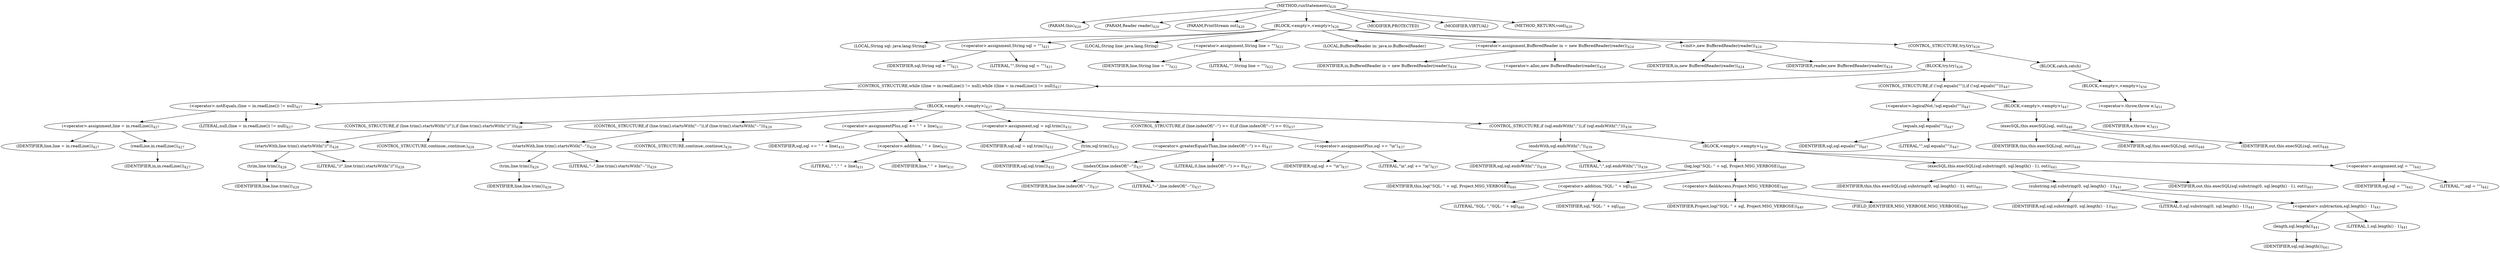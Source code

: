 digraph "runStatements" {  
"945" [label = <(METHOD,runStatements)<SUB>420</SUB>> ]
"57" [label = <(PARAM,this)<SUB>420</SUB>> ]
"946" [label = <(PARAM,Reader reader)<SUB>420</SUB>> ]
"947" [label = <(PARAM,PrintStream out)<SUB>420</SUB>> ]
"948" [label = <(BLOCK,&lt;empty&gt;,&lt;empty&gt;)<SUB>420</SUB>> ]
"949" [label = <(LOCAL,String sql: java.lang.String)> ]
"950" [label = <(&lt;operator&gt;.assignment,String sql = &quot;&quot;)<SUB>421</SUB>> ]
"951" [label = <(IDENTIFIER,sql,String sql = &quot;&quot;)<SUB>421</SUB>> ]
"952" [label = <(LITERAL,&quot;&quot;,String sql = &quot;&quot;)<SUB>421</SUB>> ]
"953" [label = <(LOCAL,String line: java.lang.String)> ]
"954" [label = <(&lt;operator&gt;.assignment,String line = &quot;&quot;)<SUB>422</SUB>> ]
"955" [label = <(IDENTIFIER,line,String line = &quot;&quot;)<SUB>422</SUB>> ]
"956" [label = <(LITERAL,&quot;&quot;,String line = &quot;&quot;)<SUB>422</SUB>> ]
"55" [label = <(LOCAL,BufferedReader in: java.io.BufferedReader)> ]
"957" [label = <(&lt;operator&gt;.assignment,BufferedReader in = new BufferedReader(reader))<SUB>424</SUB>> ]
"958" [label = <(IDENTIFIER,in,BufferedReader in = new BufferedReader(reader))<SUB>424</SUB>> ]
"959" [label = <(&lt;operator&gt;.alloc,new BufferedReader(reader))<SUB>424</SUB>> ]
"960" [label = <(&lt;init&gt;,new BufferedReader(reader))<SUB>424</SUB>> ]
"54" [label = <(IDENTIFIER,in,new BufferedReader(reader))<SUB>424</SUB>> ]
"961" [label = <(IDENTIFIER,reader,new BufferedReader(reader))<SUB>424</SUB>> ]
"962" [label = <(CONTROL_STRUCTURE,try,try)<SUB>426</SUB>> ]
"963" [label = <(BLOCK,try,try)<SUB>426</SUB>> ]
"964" [label = <(CONTROL_STRUCTURE,while ((line = in.readLine()) != null),while ((line = in.readLine()) != null))<SUB>427</SUB>> ]
"965" [label = <(&lt;operator&gt;.notEquals,(line = in.readLine()) != null)<SUB>427</SUB>> ]
"966" [label = <(&lt;operator&gt;.assignment,line = in.readLine())<SUB>427</SUB>> ]
"967" [label = <(IDENTIFIER,line,line = in.readLine())<SUB>427</SUB>> ]
"968" [label = <(readLine,in.readLine())<SUB>427</SUB>> ]
"969" [label = <(IDENTIFIER,in,in.readLine())<SUB>427</SUB>> ]
"970" [label = <(LITERAL,null,(line = in.readLine()) != null)<SUB>427</SUB>> ]
"971" [label = <(BLOCK,&lt;empty&gt;,&lt;empty&gt;)<SUB>427</SUB>> ]
"972" [label = <(CONTROL_STRUCTURE,if (line.trim().startsWith(&quot;//&quot;)),if (line.trim().startsWith(&quot;//&quot;)))<SUB>428</SUB>> ]
"973" [label = <(startsWith,line.trim().startsWith(&quot;//&quot;))<SUB>428</SUB>> ]
"974" [label = <(trim,line.trim())<SUB>428</SUB>> ]
"975" [label = <(IDENTIFIER,line,line.trim())<SUB>428</SUB>> ]
"976" [label = <(LITERAL,&quot;//&quot;,line.trim().startsWith(&quot;//&quot;))<SUB>428</SUB>> ]
"977" [label = <(CONTROL_STRUCTURE,continue;,continue;)<SUB>428</SUB>> ]
"978" [label = <(CONTROL_STRUCTURE,if (line.trim().startsWith(&quot;--&quot;)),if (line.trim().startsWith(&quot;--&quot;)))<SUB>429</SUB>> ]
"979" [label = <(startsWith,line.trim().startsWith(&quot;--&quot;))<SUB>429</SUB>> ]
"980" [label = <(trim,line.trim())<SUB>429</SUB>> ]
"981" [label = <(IDENTIFIER,line,line.trim())<SUB>429</SUB>> ]
"982" [label = <(LITERAL,&quot;--&quot;,line.trim().startsWith(&quot;--&quot;))<SUB>429</SUB>> ]
"983" [label = <(CONTROL_STRUCTURE,continue;,continue;)<SUB>429</SUB>> ]
"984" [label = <(&lt;operator&gt;.assignmentPlus,sql += &quot; &quot; + line)<SUB>431</SUB>> ]
"985" [label = <(IDENTIFIER,sql,sql += &quot; &quot; + line)<SUB>431</SUB>> ]
"986" [label = <(&lt;operator&gt;.addition,&quot; &quot; + line)<SUB>431</SUB>> ]
"987" [label = <(LITERAL,&quot; &quot;,&quot; &quot; + line)<SUB>431</SUB>> ]
"988" [label = <(IDENTIFIER,line,&quot; &quot; + line)<SUB>431</SUB>> ]
"989" [label = <(&lt;operator&gt;.assignment,sql = sql.trim())<SUB>432</SUB>> ]
"990" [label = <(IDENTIFIER,sql,sql = sql.trim())<SUB>432</SUB>> ]
"991" [label = <(trim,sql.trim())<SUB>432</SUB>> ]
"992" [label = <(IDENTIFIER,sql,sql.trim())<SUB>432</SUB>> ]
"993" [label = <(CONTROL_STRUCTURE,if (line.indexOf(&quot;--&quot;) &gt;= 0),if (line.indexOf(&quot;--&quot;) &gt;= 0))<SUB>437</SUB>> ]
"994" [label = <(&lt;operator&gt;.greaterEqualsThan,line.indexOf(&quot;--&quot;) &gt;= 0)<SUB>437</SUB>> ]
"995" [label = <(indexOf,line.indexOf(&quot;--&quot;))<SUB>437</SUB>> ]
"996" [label = <(IDENTIFIER,line,line.indexOf(&quot;--&quot;))<SUB>437</SUB>> ]
"997" [label = <(LITERAL,&quot;--&quot;,line.indexOf(&quot;--&quot;))<SUB>437</SUB>> ]
"998" [label = <(LITERAL,0,line.indexOf(&quot;--&quot;) &gt;= 0)<SUB>437</SUB>> ]
"999" [label = <(&lt;operator&gt;.assignmentPlus,sql += &quot;\n&quot;)<SUB>437</SUB>> ]
"1000" [label = <(IDENTIFIER,sql,sql += &quot;\n&quot;)<SUB>437</SUB>> ]
"1001" [label = <(LITERAL,&quot;\n&quot;,sql += &quot;\n&quot;)<SUB>437</SUB>> ]
"1002" [label = <(CONTROL_STRUCTURE,if (sql.endsWith(&quot;;&quot;)),if (sql.endsWith(&quot;;&quot;)))<SUB>439</SUB>> ]
"1003" [label = <(endsWith,sql.endsWith(&quot;;&quot;))<SUB>439</SUB>> ]
"1004" [label = <(IDENTIFIER,sql,sql.endsWith(&quot;;&quot;))<SUB>439</SUB>> ]
"1005" [label = <(LITERAL,&quot;;&quot;,sql.endsWith(&quot;;&quot;))<SUB>439</SUB>> ]
"1006" [label = <(BLOCK,&lt;empty&gt;,&lt;empty&gt;)<SUB>439</SUB>> ]
"1007" [label = <(log,log(&quot;SQL: &quot; + sql, Project.MSG_VERBOSE))<SUB>440</SUB>> ]
"56" [label = <(IDENTIFIER,this,log(&quot;SQL: &quot; + sql, Project.MSG_VERBOSE))<SUB>440</SUB>> ]
"1008" [label = <(&lt;operator&gt;.addition,&quot;SQL: &quot; + sql)<SUB>440</SUB>> ]
"1009" [label = <(LITERAL,&quot;SQL: &quot;,&quot;SQL: &quot; + sql)<SUB>440</SUB>> ]
"1010" [label = <(IDENTIFIER,sql,&quot;SQL: &quot; + sql)<SUB>440</SUB>> ]
"1011" [label = <(&lt;operator&gt;.fieldAccess,Project.MSG_VERBOSE)<SUB>440</SUB>> ]
"1012" [label = <(IDENTIFIER,Project,log(&quot;SQL: &quot; + sql, Project.MSG_VERBOSE))<SUB>440</SUB>> ]
"1013" [label = <(FIELD_IDENTIFIER,MSG_VERBOSE,MSG_VERBOSE)<SUB>440</SUB>> ]
"1014" [label = <(execSQL,this.execSQL(sql.substring(0, sql.length() - 1), out))<SUB>441</SUB>> ]
"58" [label = <(IDENTIFIER,this,this.execSQL(sql.substring(0, sql.length() - 1), out))<SUB>441</SUB>> ]
"1015" [label = <(substring,sql.substring(0, sql.length() - 1))<SUB>441</SUB>> ]
"1016" [label = <(IDENTIFIER,sql,sql.substring(0, sql.length() - 1))<SUB>441</SUB>> ]
"1017" [label = <(LITERAL,0,sql.substring(0, sql.length() - 1))<SUB>441</SUB>> ]
"1018" [label = <(&lt;operator&gt;.subtraction,sql.length() - 1)<SUB>441</SUB>> ]
"1019" [label = <(length,sql.length())<SUB>441</SUB>> ]
"1020" [label = <(IDENTIFIER,sql,sql.length())<SUB>441</SUB>> ]
"1021" [label = <(LITERAL,1,sql.length() - 1)<SUB>441</SUB>> ]
"1022" [label = <(IDENTIFIER,out,this.execSQL(sql.substring(0, sql.length() - 1), out))<SUB>441</SUB>> ]
"1023" [label = <(&lt;operator&gt;.assignment,sql = &quot;&quot;)<SUB>442</SUB>> ]
"1024" [label = <(IDENTIFIER,sql,sql = &quot;&quot;)<SUB>442</SUB>> ]
"1025" [label = <(LITERAL,&quot;&quot;,sql = &quot;&quot;)<SUB>442</SUB>> ]
"1026" [label = <(CONTROL_STRUCTURE,if (!sql.equals(&quot;&quot;)),if (!sql.equals(&quot;&quot;)))<SUB>447</SUB>> ]
"1027" [label = <(&lt;operator&gt;.logicalNot,!sql.equals(&quot;&quot;))<SUB>447</SUB>> ]
"1028" [label = <(equals,sql.equals(&quot;&quot;))<SUB>447</SUB>> ]
"1029" [label = <(IDENTIFIER,sql,sql.equals(&quot;&quot;))<SUB>447</SUB>> ]
"1030" [label = <(LITERAL,&quot;&quot;,sql.equals(&quot;&quot;))<SUB>447</SUB>> ]
"1031" [label = <(BLOCK,&lt;empty&gt;,&lt;empty&gt;)<SUB>447</SUB>> ]
"1032" [label = <(execSQL,this.execSQL(sql, out))<SUB>448</SUB>> ]
"59" [label = <(IDENTIFIER,this,this.execSQL(sql, out))<SUB>448</SUB>> ]
"1033" [label = <(IDENTIFIER,sql,this.execSQL(sql, out))<SUB>448</SUB>> ]
"1034" [label = <(IDENTIFIER,out,this.execSQL(sql, out))<SUB>448</SUB>> ]
"1035" [label = <(BLOCK,catch,catch)> ]
"1036" [label = <(BLOCK,&lt;empty&gt;,&lt;empty&gt;)<SUB>450</SUB>> ]
"1037" [label = <(&lt;operator&gt;.throw,throw e;)<SUB>451</SUB>> ]
"1038" [label = <(IDENTIFIER,e,throw e;)<SUB>451</SUB>> ]
"1039" [label = <(MODIFIER,PROTECTED)> ]
"1040" [label = <(MODIFIER,VIRTUAL)> ]
"1041" [label = <(METHOD_RETURN,void)<SUB>420</SUB>> ]
  "945" -> "57" 
  "945" -> "946" 
  "945" -> "947" 
  "945" -> "948" 
  "945" -> "1039" 
  "945" -> "1040" 
  "945" -> "1041" 
  "948" -> "949" 
  "948" -> "950" 
  "948" -> "953" 
  "948" -> "954" 
  "948" -> "55" 
  "948" -> "957" 
  "948" -> "960" 
  "948" -> "962" 
  "950" -> "951" 
  "950" -> "952" 
  "954" -> "955" 
  "954" -> "956" 
  "957" -> "958" 
  "957" -> "959" 
  "960" -> "54" 
  "960" -> "961" 
  "962" -> "963" 
  "962" -> "1035" 
  "963" -> "964" 
  "963" -> "1026" 
  "964" -> "965" 
  "964" -> "971" 
  "965" -> "966" 
  "965" -> "970" 
  "966" -> "967" 
  "966" -> "968" 
  "968" -> "969" 
  "971" -> "972" 
  "971" -> "978" 
  "971" -> "984" 
  "971" -> "989" 
  "971" -> "993" 
  "971" -> "1002" 
  "972" -> "973" 
  "972" -> "977" 
  "973" -> "974" 
  "973" -> "976" 
  "974" -> "975" 
  "978" -> "979" 
  "978" -> "983" 
  "979" -> "980" 
  "979" -> "982" 
  "980" -> "981" 
  "984" -> "985" 
  "984" -> "986" 
  "986" -> "987" 
  "986" -> "988" 
  "989" -> "990" 
  "989" -> "991" 
  "991" -> "992" 
  "993" -> "994" 
  "993" -> "999" 
  "994" -> "995" 
  "994" -> "998" 
  "995" -> "996" 
  "995" -> "997" 
  "999" -> "1000" 
  "999" -> "1001" 
  "1002" -> "1003" 
  "1002" -> "1006" 
  "1003" -> "1004" 
  "1003" -> "1005" 
  "1006" -> "1007" 
  "1006" -> "1014" 
  "1006" -> "1023" 
  "1007" -> "56" 
  "1007" -> "1008" 
  "1007" -> "1011" 
  "1008" -> "1009" 
  "1008" -> "1010" 
  "1011" -> "1012" 
  "1011" -> "1013" 
  "1014" -> "58" 
  "1014" -> "1015" 
  "1014" -> "1022" 
  "1015" -> "1016" 
  "1015" -> "1017" 
  "1015" -> "1018" 
  "1018" -> "1019" 
  "1018" -> "1021" 
  "1019" -> "1020" 
  "1023" -> "1024" 
  "1023" -> "1025" 
  "1026" -> "1027" 
  "1026" -> "1031" 
  "1027" -> "1028" 
  "1028" -> "1029" 
  "1028" -> "1030" 
  "1031" -> "1032" 
  "1032" -> "59" 
  "1032" -> "1033" 
  "1032" -> "1034" 
  "1035" -> "1036" 
  "1036" -> "1037" 
  "1037" -> "1038" 
}
